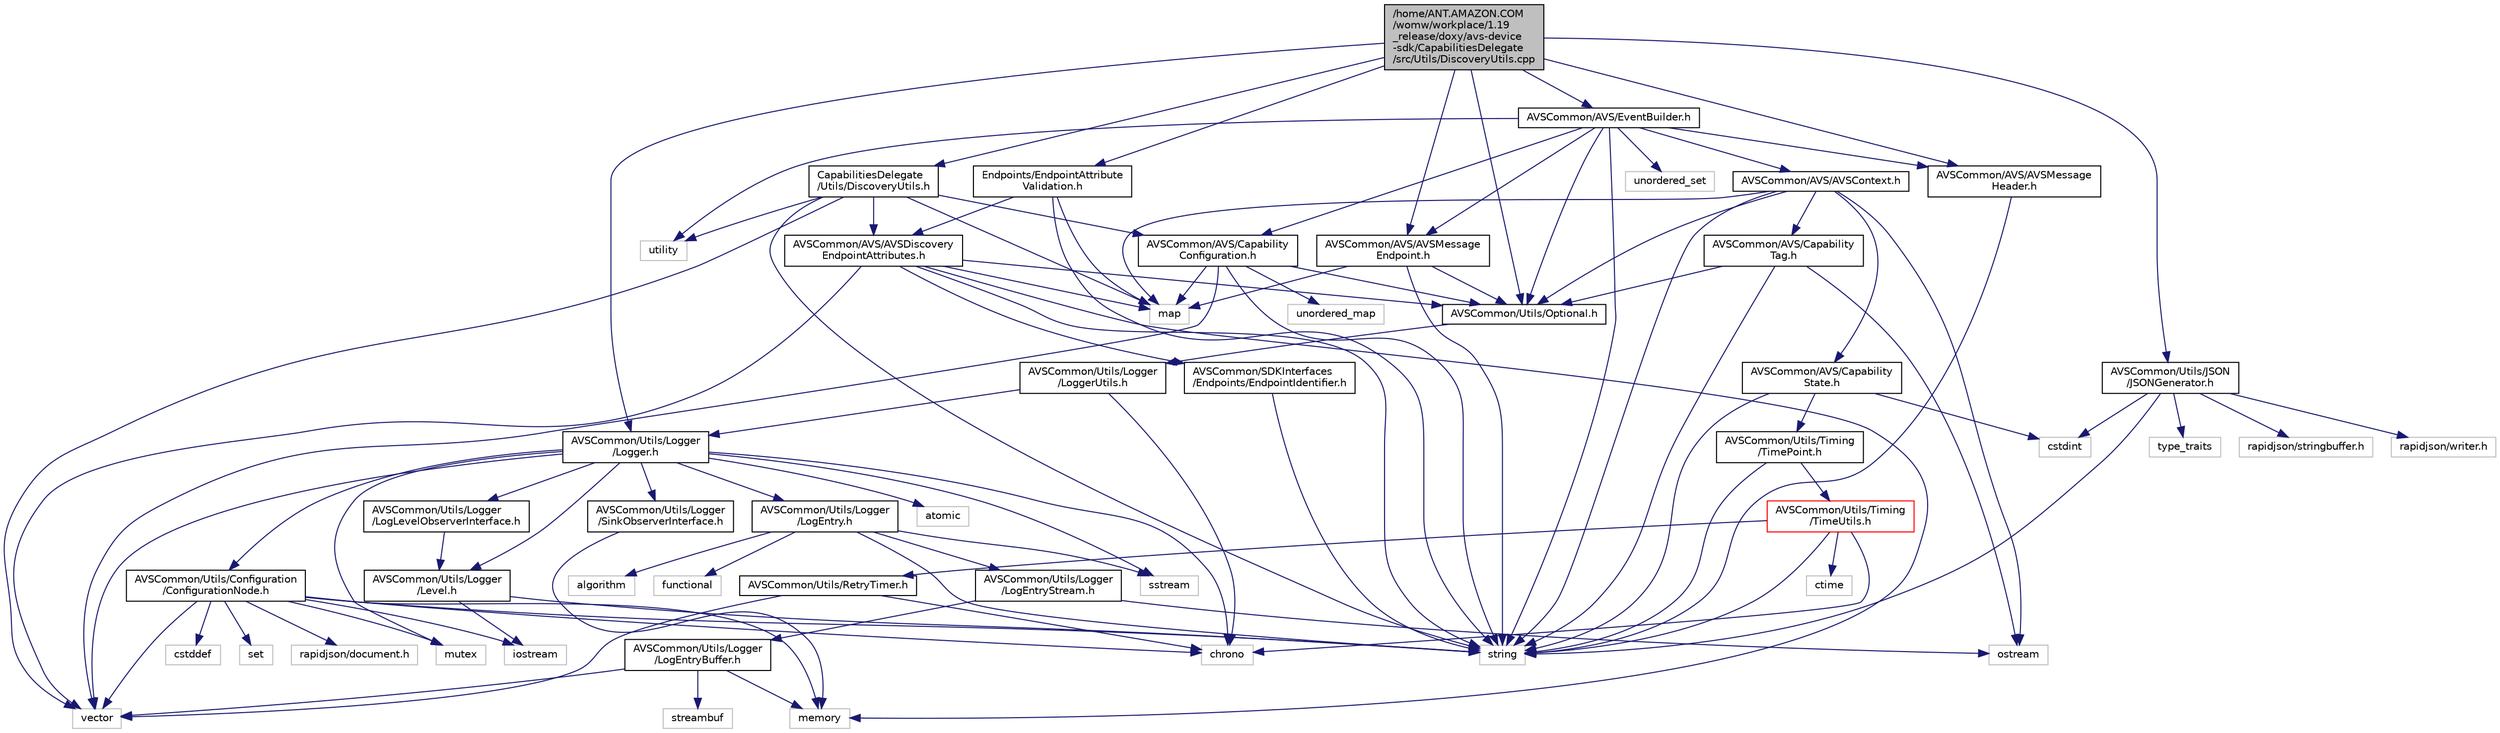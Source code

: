 digraph "/home/ANT.AMAZON.COM/womw/workplace/1.19_release/doxy/avs-device-sdk/CapabilitiesDelegate/src/Utils/DiscoveryUtils.cpp"
{
  edge [fontname="Helvetica",fontsize="10",labelfontname="Helvetica",labelfontsize="10"];
  node [fontname="Helvetica",fontsize="10",shape=record];
  Node0 [label="/home/ANT.AMAZON.COM\l/womw/workplace/1.19\l_release/doxy/avs-device\l-sdk/CapabilitiesDelegate\l/src/Utils/DiscoveryUtils.cpp",height=0.2,width=0.4,color="black", fillcolor="grey75", style="filled", fontcolor="black"];
  Node0 -> Node1 [color="midnightblue",fontsize="10",style="solid",fontname="Helvetica"];
  Node1 [label="CapabilitiesDelegate\l/Utils/DiscoveryUtils.h",height=0.2,width=0.4,color="black", fillcolor="white", style="filled",URL="$_discovery_utils_8h.html"];
  Node1 -> Node2 [color="midnightblue",fontsize="10",style="solid",fontname="Helvetica"];
  Node2 [label="map",height=0.2,width=0.4,color="grey75", fillcolor="white", style="filled"];
  Node1 -> Node3 [color="midnightblue",fontsize="10",style="solid",fontname="Helvetica"];
  Node3 [label="utility",height=0.2,width=0.4,color="grey75", fillcolor="white", style="filled"];
  Node1 -> Node4 [color="midnightblue",fontsize="10",style="solid",fontname="Helvetica"];
  Node4 [label="string",height=0.2,width=0.4,color="grey75", fillcolor="white", style="filled"];
  Node1 -> Node5 [color="midnightblue",fontsize="10",style="solid",fontname="Helvetica"];
  Node5 [label="vector",height=0.2,width=0.4,color="grey75", fillcolor="white", style="filled"];
  Node1 -> Node6 [color="midnightblue",fontsize="10",style="solid",fontname="Helvetica"];
  Node6 [label="AVSCommon/AVS/AVSDiscovery\lEndpointAttributes.h",height=0.2,width=0.4,color="black", fillcolor="white", style="filled",URL="$_a_v_s_discovery_endpoint_attributes_8h.html"];
  Node6 -> Node2 [color="midnightblue",fontsize="10",style="solid",fontname="Helvetica"];
  Node6 -> Node7 [color="midnightblue",fontsize="10",style="solid",fontname="Helvetica"];
  Node7 [label="memory",height=0.2,width=0.4,color="grey75", fillcolor="white", style="filled"];
  Node6 -> Node4 [color="midnightblue",fontsize="10",style="solid",fontname="Helvetica"];
  Node6 -> Node5 [color="midnightblue",fontsize="10",style="solid",fontname="Helvetica"];
  Node6 -> Node8 [color="midnightblue",fontsize="10",style="solid",fontname="Helvetica"];
  Node8 [label="AVSCommon/SDKInterfaces\l/Endpoints/EndpointIdentifier.h",height=0.2,width=0.4,color="black", fillcolor="white", style="filled",URL="$_endpoint_identifier_8h.html"];
  Node8 -> Node4 [color="midnightblue",fontsize="10",style="solid",fontname="Helvetica"];
  Node6 -> Node9 [color="midnightblue",fontsize="10",style="solid",fontname="Helvetica"];
  Node9 [label="AVSCommon/Utils/Optional.h",height=0.2,width=0.4,color="black", fillcolor="white", style="filled",URL="$_optional_8h.html"];
  Node9 -> Node10 [color="midnightblue",fontsize="10",style="solid",fontname="Helvetica"];
  Node10 [label="AVSCommon/Utils/Logger\l/LoggerUtils.h",height=0.2,width=0.4,color="black", fillcolor="white", style="filled",URL="$_logger_utils_8h.html"];
  Node10 -> Node11 [color="midnightblue",fontsize="10",style="solid",fontname="Helvetica"];
  Node11 [label="chrono",height=0.2,width=0.4,color="grey75", fillcolor="white", style="filled"];
  Node10 -> Node12 [color="midnightblue",fontsize="10",style="solid",fontname="Helvetica"];
  Node12 [label="AVSCommon/Utils/Logger\l/Logger.h",height=0.2,width=0.4,color="black", fillcolor="white", style="filled",URL="$_logger_8h.html"];
  Node12 -> Node13 [color="midnightblue",fontsize="10",style="solid",fontname="Helvetica"];
  Node13 [label="atomic",height=0.2,width=0.4,color="grey75", fillcolor="white", style="filled"];
  Node12 -> Node11 [color="midnightblue",fontsize="10",style="solid",fontname="Helvetica"];
  Node12 -> Node14 [color="midnightblue",fontsize="10",style="solid",fontname="Helvetica"];
  Node14 [label="mutex",height=0.2,width=0.4,color="grey75", fillcolor="white", style="filled"];
  Node12 -> Node15 [color="midnightblue",fontsize="10",style="solid",fontname="Helvetica"];
  Node15 [label="sstream",height=0.2,width=0.4,color="grey75", fillcolor="white", style="filled"];
  Node12 -> Node5 [color="midnightblue",fontsize="10",style="solid",fontname="Helvetica"];
  Node12 -> Node16 [color="midnightblue",fontsize="10",style="solid",fontname="Helvetica"];
  Node16 [label="AVSCommon/Utils/Configuration\l/ConfigurationNode.h",height=0.2,width=0.4,color="black", fillcolor="white", style="filled",URL="$_configuration_node_8h.html"];
  Node16 -> Node11 [color="midnightblue",fontsize="10",style="solid",fontname="Helvetica"];
  Node16 -> Node17 [color="midnightblue",fontsize="10",style="solid",fontname="Helvetica"];
  Node17 [label="cstddef",height=0.2,width=0.4,color="grey75", fillcolor="white", style="filled"];
  Node16 -> Node18 [color="midnightblue",fontsize="10",style="solid",fontname="Helvetica"];
  Node18 [label="iostream",height=0.2,width=0.4,color="grey75", fillcolor="white", style="filled"];
  Node16 -> Node7 [color="midnightblue",fontsize="10",style="solid",fontname="Helvetica"];
  Node16 -> Node14 [color="midnightblue",fontsize="10",style="solid",fontname="Helvetica"];
  Node16 -> Node19 [color="midnightblue",fontsize="10",style="solid",fontname="Helvetica"];
  Node19 [label="set",height=0.2,width=0.4,color="grey75", fillcolor="white", style="filled"];
  Node16 -> Node4 [color="midnightblue",fontsize="10",style="solid",fontname="Helvetica"];
  Node16 -> Node5 [color="midnightblue",fontsize="10",style="solid",fontname="Helvetica"];
  Node16 -> Node20 [color="midnightblue",fontsize="10",style="solid",fontname="Helvetica"];
  Node20 [label="rapidjson/document.h",height=0.2,width=0.4,color="grey75", fillcolor="white", style="filled"];
  Node12 -> Node21 [color="midnightblue",fontsize="10",style="solid",fontname="Helvetica"];
  Node21 [label="AVSCommon/Utils/Logger\l/Level.h",height=0.2,width=0.4,color="black", fillcolor="white", style="filled",URL="$_level_8h.html"];
  Node21 -> Node18 [color="midnightblue",fontsize="10",style="solid",fontname="Helvetica"];
  Node21 -> Node4 [color="midnightblue",fontsize="10",style="solid",fontname="Helvetica"];
  Node12 -> Node22 [color="midnightblue",fontsize="10",style="solid",fontname="Helvetica"];
  Node22 [label="AVSCommon/Utils/Logger\l/LogEntry.h",height=0.2,width=0.4,color="black", fillcolor="white", style="filled",URL="$_log_entry_8h.html"];
  Node22 -> Node23 [color="midnightblue",fontsize="10",style="solid",fontname="Helvetica"];
  Node23 [label="algorithm",height=0.2,width=0.4,color="grey75", fillcolor="white", style="filled"];
  Node22 -> Node24 [color="midnightblue",fontsize="10",style="solid",fontname="Helvetica"];
  Node24 [label="functional",height=0.2,width=0.4,color="grey75", fillcolor="white", style="filled"];
  Node22 -> Node15 [color="midnightblue",fontsize="10",style="solid",fontname="Helvetica"];
  Node22 -> Node4 [color="midnightblue",fontsize="10",style="solid",fontname="Helvetica"];
  Node22 -> Node25 [color="midnightblue",fontsize="10",style="solid",fontname="Helvetica"];
  Node25 [label="AVSCommon/Utils/Logger\l/LogEntryStream.h",height=0.2,width=0.4,color="black", fillcolor="white", style="filled",URL="$_log_entry_stream_8h.html"];
  Node25 -> Node26 [color="midnightblue",fontsize="10",style="solid",fontname="Helvetica"];
  Node26 [label="ostream",height=0.2,width=0.4,color="grey75", fillcolor="white", style="filled"];
  Node25 -> Node27 [color="midnightblue",fontsize="10",style="solid",fontname="Helvetica"];
  Node27 [label="AVSCommon/Utils/Logger\l/LogEntryBuffer.h",height=0.2,width=0.4,color="black", fillcolor="white", style="filled",URL="$_log_entry_buffer_8h.html"];
  Node27 -> Node7 [color="midnightblue",fontsize="10",style="solid",fontname="Helvetica"];
  Node27 -> Node28 [color="midnightblue",fontsize="10",style="solid",fontname="Helvetica"];
  Node28 [label="streambuf",height=0.2,width=0.4,color="grey75", fillcolor="white", style="filled"];
  Node27 -> Node5 [color="midnightblue",fontsize="10",style="solid",fontname="Helvetica"];
  Node12 -> Node29 [color="midnightblue",fontsize="10",style="solid",fontname="Helvetica"];
  Node29 [label="AVSCommon/Utils/Logger\l/LogLevelObserverInterface.h",height=0.2,width=0.4,color="black", fillcolor="white", style="filled",URL="$_log_level_observer_interface_8h.html"];
  Node29 -> Node21 [color="midnightblue",fontsize="10",style="solid",fontname="Helvetica"];
  Node12 -> Node30 [color="midnightblue",fontsize="10",style="solid",fontname="Helvetica"];
  Node30 [label="AVSCommon/Utils/Logger\l/SinkObserverInterface.h",height=0.2,width=0.4,color="black", fillcolor="white", style="filled",URL="$_sink_observer_interface_8h.html"];
  Node30 -> Node7 [color="midnightblue",fontsize="10",style="solid",fontname="Helvetica"];
  Node1 -> Node31 [color="midnightblue",fontsize="10",style="solid",fontname="Helvetica"];
  Node31 [label="AVSCommon/AVS/Capability\lConfiguration.h",height=0.2,width=0.4,color="black", fillcolor="white", style="filled",URL="$_capability_configuration_8h.html"];
  Node31 -> Node2 [color="midnightblue",fontsize="10",style="solid",fontname="Helvetica"];
  Node31 -> Node4 [color="midnightblue",fontsize="10",style="solid",fontname="Helvetica"];
  Node31 -> Node32 [color="midnightblue",fontsize="10",style="solid",fontname="Helvetica"];
  Node32 [label="unordered_map",height=0.2,width=0.4,color="grey75", fillcolor="white", style="filled"];
  Node31 -> Node5 [color="midnightblue",fontsize="10",style="solid",fontname="Helvetica"];
  Node31 -> Node9 [color="midnightblue",fontsize="10",style="solid",fontname="Helvetica"];
  Node0 -> Node33 [color="midnightblue",fontsize="10",style="solid",fontname="Helvetica"];
  Node33 [label="AVSCommon/AVS/AVSMessage\lEndpoint.h",height=0.2,width=0.4,color="black", fillcolor="white", style="filled",URL="$_a_v_s_message_endpoint_8h.html"];
  Node33 -> Node2 [color="midnightblue",fontsize="10",style="solid",fontname="Helvetica"];
  Node33 -> Node4 [color="midnightblue",fontsize="10",style="solid",fontname="Helvetica"];
  Node33 -> Node9 [color="midnightblue",fontsize="10",style="solid",fontname="Helvetica"];
  Node0 -> Node34 [color="midnightblue",fontsize="10",style="solid",fontname="Helvetica"];
  Node34 [label="AVSCommon/AVS/AVSMessage\lHeader.h",height=0.2,width=0.4,color="black", fillcolor="white", style="filled",URL="$_a_v_s_message_header_8h.html"];
  Node34 -> Node4 [color="midnightblue",fontsize="10",style="solid",fontname="Helvetica"];
  Node0 -> Node35 [color="midnightblue",fontsize="10",style="solid",fontname="Helvetica"];
  Node35 [label="AVSCommon/AVS/EventBuilder.h",height=0.2,width=0.4,color="black", fillcolor="white", style="filled",URL="$_event_builder_8h.html"];
  Node35 -> Node4 [color="midnightblue",fontsize="10",style="solid",fontname="Helvetica"];
  Node35 -> Node36 [color="midnightblue",fontsize="10",style="solid",fontname="Helvetica"];
  Node36 [label="unordered_set",height=0.2,width=0.4,color="grey75", fillcolor="white", style="filled"];
  Node35 -> Node3 [color="midnightblue",fontsize="10",style="solid",fontname="Helvetica"];
  Node35 -> Node9 [color="midnightblue",fontsize="10",style="solid",fontname="Helvetica"];
  Node35 -> Node37 [color="midnightblue",fontsize="10",style="solid",fontname="Helvetica"];
  Node37 [label="AVSCommon/AVS/AVSContext.h",height=0.2,width=0.4,color="black", fillcolor="white", style="filled",URL="$_a_v_s_context_8h.html"];
  Node37 -> Node2 [color="midnightblue",fontsize="10",style="solid",fontname="Helvetica"];
  Node37 -> Node26 [color="midnightblue",fontsize="10",style="solid",fontname="Helvetica"];
  Node37 -> Node4 [color="midnightblue",fontsize="10",style="solid",fontname="Helvetica"];
  Node37 -> Node38 [color="midnightblue",fontsize="10",style="solid",fontname="Helvetica"];
  Node38 [label="AVSCommon/AVS/Capability\lTag.h",height=0.2,width=0.4,color="black", fillcolor="white", style="filled",URL="$_capability_tag_8h.html"];
  Node38 -> Node26 [color="midnightblue",fontsize="10",style="solid",fontname="Helvetica"];
  Node38 -> Node4 [color="midnightblue",fontsize="10",style="solid",fontname="Helvetica"];
  Node38 -> Node9 [color="midnightblue",fontsize="10",style="solid",fontname="Helvetica"];
  Node37 -> Node39 [color="midnightblue",fontsize="10",style="solid",fontname="Helvetica"];
  Node39 [label="AVSCommon/AVS/Capability\lState.h",height=0.2,width=0.4,color="black", fillcolor="white", style="filled",URL="$_capability_state_8h.html"];
  Node39 -> Node40 [color="midnightblue",fontsize="10",style="solid",fontname="Helvetica"];
  Node40 [label="cstdint",height=0.2,width=0.4,color="grey75", fillcolor="white", style="filled"];
  Node39 -> Node4 [color="midnightblue",fontsize="10",style="solid",fontname="Helvetica"];
  Node39 -> Node41 [color="midnightblue",fontsize="10",style="solid",fontname="Helvetica"];
  Node41 [label="AVSCommon/Utils/Timing\l/TimePoint.h",height=0.2,width=0.4,color="black", fillcolor="white", style="filled",URL="$_time_point_8h.html"];
  Node41 -> Node4 [color="midnightblue",fontsize="10",style="solid",fontname="Helvetica"];
  Node41 -> Node42 [color="midnightblue",fontsize="10",style="solid",fontname="Helvetica"];
  Node42 [label="AVSCommon/Utils/Timing\l/TimeUtils.h",height=0.2,width=0.4,color="red", fillcolor="white", style="filled",URL="$_time_utils_8h.html"];
  Node42 -> Node11 [color="midnightblue",fontsize="10",style="solid",fontname="Helvetica"];
  Node42 -> Node43 [color="midnightblue",fontsize="10",style="solid",fontname="Helvetica"];
  Node43 [label="ctime",height=0.2,width=0.4,color="grey75", fillcolor="white", style="filled"];
  Node42 -> Node4 [color="midnightblue",fontsize="10",style="solid",fontname="Helvetica"];
  Node42 -> Node44 [color="midnightblue",fontsize="10",style="solid",fontname="Helvetica"];
  Node44 [label="AVSCommon/Utils/RetryTimer.h",height=0.2,width=0.4,color="black", fillcolor="white", style="filled",URL="$_retry_timer_8h.html"];
  Node44 -> Node11 [color="midnightblue",fontsize="10",style="solid",fontname="Helvetica"];
  Node44 -> Node5 [color="midnightblue",fontsize="10",style="solid",fontname="Helvetica"];
  Node37 -> Node9 [color="midnightblue",fontsize="10",style="solid",fontname="Helvetica"];
  Node35 -> Node33 [color="midnightblue",fontsize="10",style="solid",fontname="Helvetica"];
  Node35 -> Node34 [color="midnightblue",fontsize="10",style="solid",fontname="Helvetica"];
  Node35 -> Node31 [color="midnightblue",fontsize="10",style="solid",fontname="Helvetica"];
  Node0 -> Node46 [color="midnightblue",fontsize="10",style="solid",fontname="Helvetica"];
  Node46 [label="AVSCommon/Utils/JSON\l/JSONGenerator.h",height=0.2,width=0.4,color="black", fillcolor="white", style="filled",URL="$_j_s_o_n_generator_8h.html"];
  Node46 -> Node40 [color="midnightblue",fontsize="10",style="solid",fontname="Helvetica"];
  Node46 -> Node4 [color="midnightblue",fontsize="10",style="solid",fontname="Helvetica"];
  Node46 -> Node47 [color="midnightblue",fontsize="10",style="solid",fontname="Helvetica"];
  Node47 [label="type_traits",height=0.2,width=0.4,color="grey75", fillcolor="white", style="filled"];
  Node46 -> Node48 [color="midnightblue",fontsize="10",style="solid",fontname="Helvetica"];
  Node48 [label="rapidjson/stringbuffer.h",height=0.2,width=0.4,color="grey75", fillcolor="white", style="filled"];
  Node46 -> Node49 [color="midnightblue",fontsize="10",style="solid",fontname="Helvetica"];
  Node49 [label="rapidjson/writer.h",height=0.2,width=0.4,color="grey75", fillcolor="white", style="filled"];
  Node0 -> Node12 [color="midnightblue",fontsize="10",style="solid",fontname="Helvetica"];
  Node0 -> Node9 [color="midnightblue",fontsize="10",style="solid",fontname="Helvetica"];
  Node0 -> Node50 [color="midnightblue",fontsize="10",style="solid",fontname="Helvetica"];
  Node50 [label="Endpoints/EndpointAttribute\lValidation.h",height=0.2,width=0.4,color="black", fillcolor="white", style="filled",URL="$_endpoint_attribute_validation_8h.html"];
  Node50 -> Node2 [color="midnightblue",fontsize="10",style="solid",fontname="Helvetica"];
  Node50 -> Node4 [color="midnightblue",fontsize="10",style="solid",fontname="Helvetica"];
  Node50 -> Node6 [color="midnightblue",fontsize="10",style="solid",fontname="Helvetica"];
}
